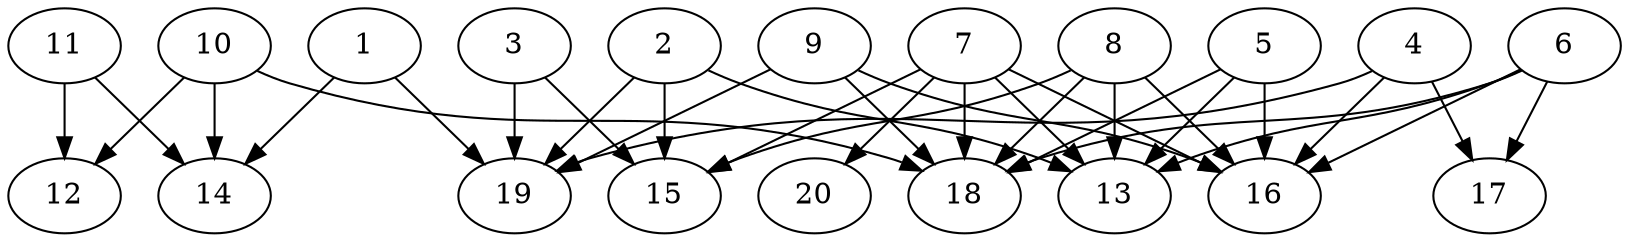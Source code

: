 // DAG automatically generated by daggen at Wed Jul 24 21:26:16 2019
// ./daggen --dot -n 20 --ccr 0.5 --fat 0.8 --regular 0.5 --density 0.5 --mindata 5242880 --maxdata 52428800 
digraph G {
  1 [size="78403584", alpha="0.08", expect_size="39201792"] 
  1 -> 14 [size ="39201792"]
  1 -> 19 [size ="39201792"]
  2 [size="99383296", alpha="0.08", expect_size="49691648"] 
  2 -> 13 [size ="49691648"]
  2 -> 15 [size ="49691648"]
  2 -> 19 [size ="49691648"]
  3 [size="74604544", alpha="0.13", expect_size="37302272"] 
  3 -> 15 [size ="37302272"]
  3 -> 19 [size ="37302272"]
  4 [size="30588928", alpha="0.11", expect_size="15294464"] 
  4 -> 16 [size ="15294464"]
  4 -> 17 [size ="15294464"]
  4 -> 19 [size ="15294464"]
  5 [size="50780160", alpha="0.03", expect_size="25390080"] 
  5 -> 13 [size ="25390080"]
  5 -> 16 [size ="25390080"]
  5 -> 18 [size ="25390080"]
  6 [size="24424448", alpha="0.11", expect_size="12212224"] 
  6 -> 13 [size ="12212224"]
  6 -> 16 [size ="12212224"]
  6 -> 17 [size ="12212224"]
  6 -> 18 [size ="12212224"]
  7 [size="100816896", alpha="0.05", expect_size="50408448"] 
  7 -> 13 [size ="50408448"]
  7 -> 15 [size ="50408448"]
  7 -> 16 [size ="50408448"]
  7 -> 18 [size ="50408448"]
  7 -> 20 [size ="50408448"]
  8 [size="59658240", alpha="0.08", expect_size="29829120"] 
  8 -> 13 [size ="29829120"]
  8 -> 15 [size ="29829120"]
  8 -> 16 [size ="29829120"]
  8 -> 18 [size ="29829120"]
  9 [size="61001728", alpha="0.14", expect_size="30500864"] 
  9 -> 16 [size ="30500864"]
  9 -> 18 [size ="30500864"]
  9 -> 19 [size ="30500864"]
  10 [size="26173440", alpha="0.06", expect_size="13086720"] 
  10 -> 12 [size ="13086720"]
  10 -> 14 [size ="13086720"]
  10 -> 18 [size ="13086720"]
  11 [size="21524480", alpha="0.10", expect_size="10762240"] 
  11 -> 12 [size ="10762240"]
  11 -> 14 [size ="10762240"]
  12 [size="58619904", alpha="0.10", expect_size="29309952"] 
  13 [size="95483904", alpha="0.14", expect_size="47741952"] 
  14 [size="64722944", alpha="0.12", expect_size="32361472"] 
  15 [size="22609920", alpha="0.19", expect_size="11304960"] 
  16 [size="35938304", alpha="0.07", expect_size="17969152"] 
  17 [size="87689216", alpha="0.16", expect_size="43844608"] 
  18 [size="16613376", alpha="0.02", expect_size="8306688"] 
  19 [size="52555776", alpha="0.15", expect_size="26277888"] 
  20 [size="23097344", alpha="0.13", expect_size="11548672"] 
}
